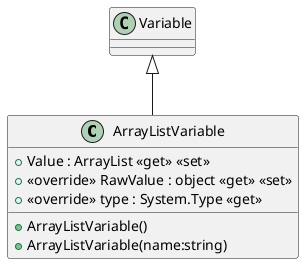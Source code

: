 @startuml
class ArrayListVariable {
    + Value : ArrayList <<get>> <<set>>
    + <<override>> RawValue : object <<get>> <<set>>
    + <<override>> type : System.Type <<get>>
    + ArrayListVariable()
    + ArrayListVariable(name:string)
}
Variable <|-- ArrayListVariable
@enduml

